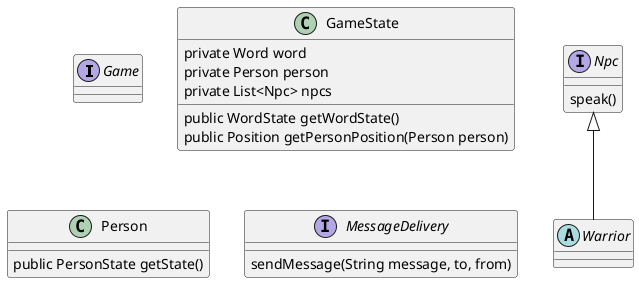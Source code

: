 @startuml

interface Game

class GameState {
    private Word word
    private Person person
    private List<Npc> npcs

    public WordState getWordState()
    public Position getPersonPosition(Person person)
}

class Person {

    public PersonState getState()
}

interface MessageDelivery {
    sendMessage(String message, to, from)
}






interface Npc {
    speak()
}

abstract class Warrior {

}

Npc <|-- Warrior





@enduml